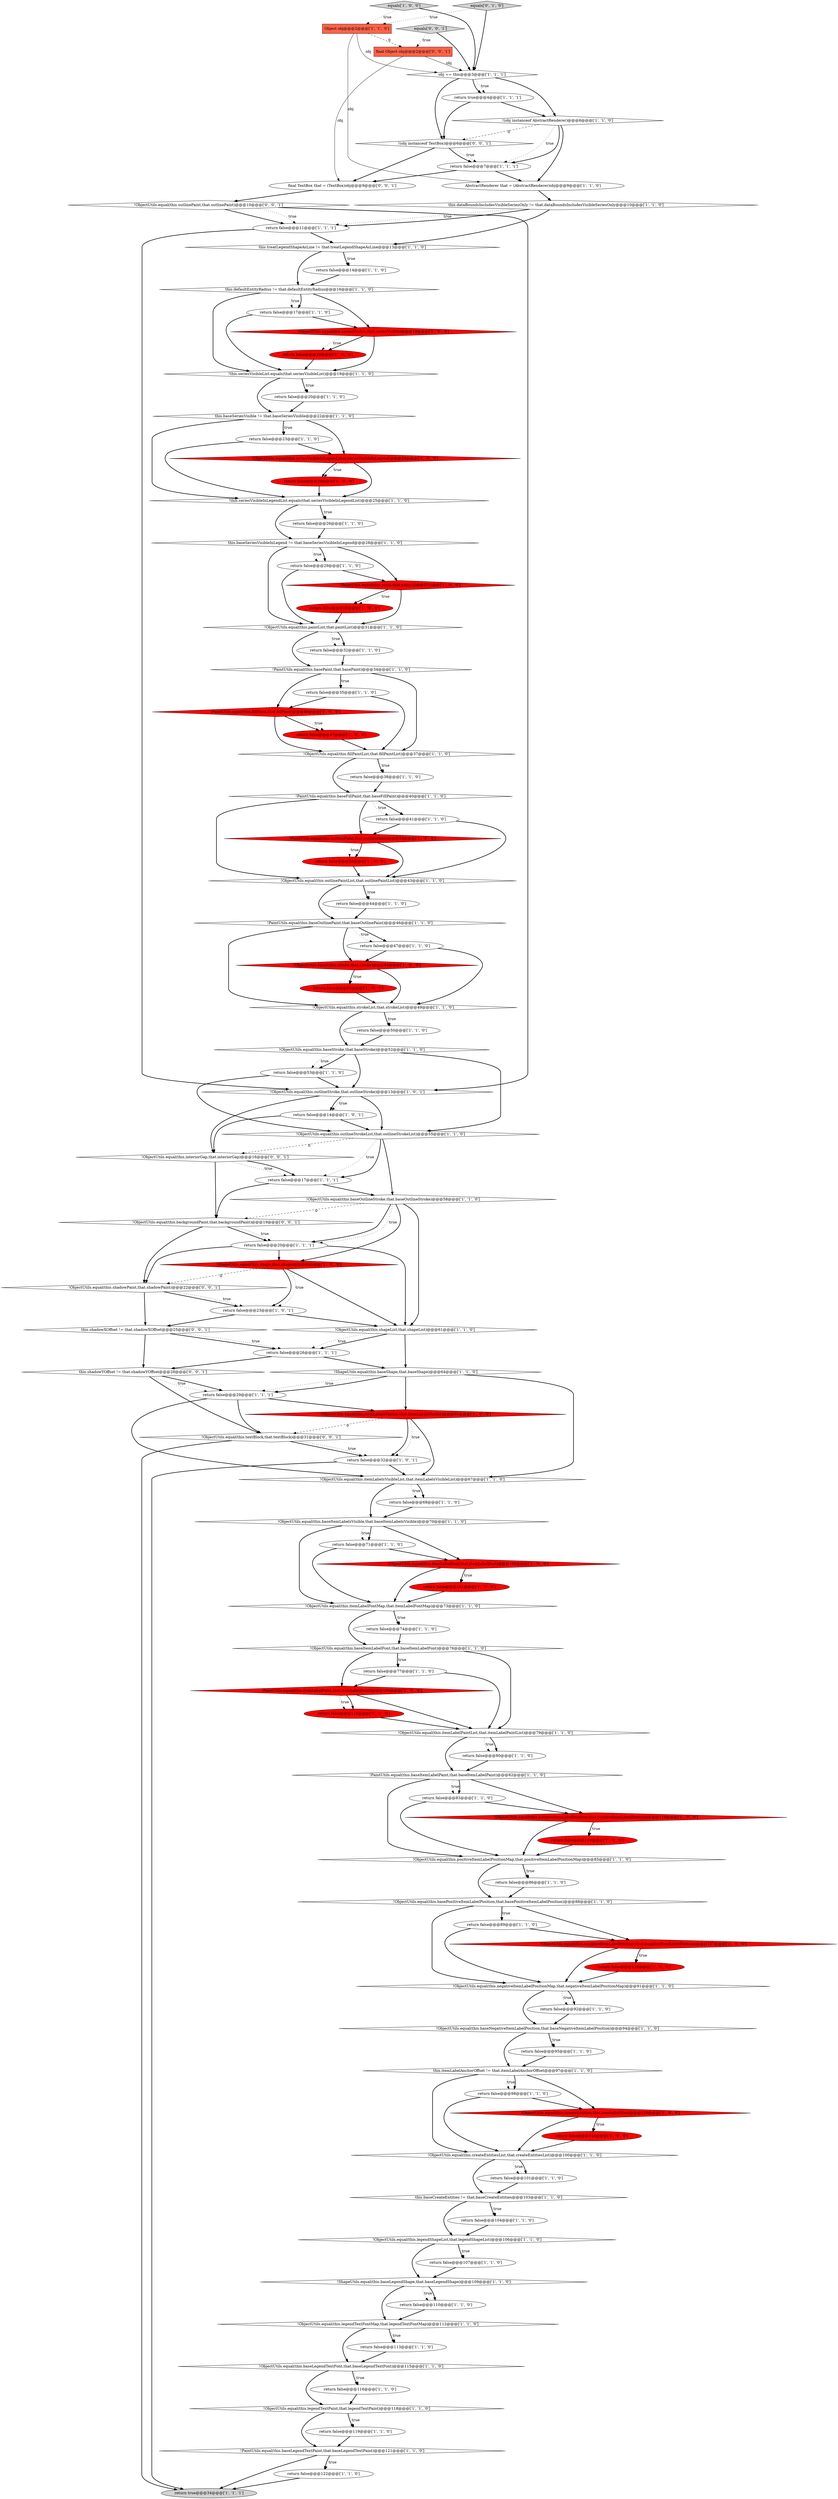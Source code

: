 digraph {
77 [style = filled, label = "!ObjectUtils.equal(this.fillPaintList,that.fillPaintList)@@@37@@@['1', '1', '0']", fillcolor = white, shape = diamond image = "AAA0AAABBB1BBB"];
13 [style = filled, label = "return false@@@44@@@['1', '1', '0']", fillcolor = white, shape = ellipse image = "AAA0AAABBB1BBB"];
15 [style = filled, label = "!ObjectUtils.equal(this.paintList,that.paintList)@@@31@@@['1', '1', '0']", fillcolor = white, shape = diamond image = "AAA0AAABBB1BBB"];
86 [style = filled, label = "!ObjectUtils.equal(this.basePositiveItemLabelPosition,that.basePositiveItemLabelPosition)@@@88@@@['1', '1', '0']", fillcolor = white, shape = diamond image = "AAA0AAABBB1BBB"];
39 [style = filled, label = "AbstractRenderer that = (AbstractRenderer)obj@@@9@@@['1', '1', '0']", fillcolor = white, shape = ellipse image = "AAA0AAABBB1BBB"];
35 [style = filled, label = "return false@@@101@@@['1', '1', '0']", fillcolor = white, shape = ellipse image = "AAA0AAABBB1BBB"];
52 [style = filled, label = "return false@@@77@@@['1', '1', '0']", fillcolor = white, shape = ellipse image = "AAA0AAABBB1BBB"];
84 [style = filled, label = "return false@@@14@@@['1', '0', '1']", fillcolor = white, shape = ellipse image = "AAA0AAABBB1BBB"];
95 [style = filled, label = "this.baseCreateEntities != that.baseCreateEntities@@@103@@@['1', '1', '0']", fillcolor = white, shape = diamond image = "AAA0AAABBB1BBB"];
30 [style = filled, label = "!PaintUtils.equal(this.outlinePaint,that.outlinePaint)@@@55@@@['1', '0', '0']", fillcolor = red, shape = diamond image = "AAA1AAABBB1BBB"];
105 [style = filled, label = "return false@@@128@@@['1', '0', '0']", fillcolor = red, shape = ellipse image = "AAA1AAABBB1BBB"];
1 [style = filled, label = "equals['1', '0', '0']", fillcolor = lightgray, shape = diamond image = "AAA0AAABBB1BBB"];
21 [style = filled, label = "return false@@@86@@@['1', '1', '0']", fillcolor = white, shape = ellipse image = "AAA0AAABBB1BBB"];
80 [style = filled, label = "!ObjectUtils.equal(this.baseLegendTextFont,that.baseLegendTextFont)@@@115@@@['1', '1', '0']", fillcolor = white, shape = diamond image = "AAA0AAABBB1BBB"];
4 [style = filled, label = "!(obj instanceof AbstractRenderer)@@@6@@@['1', '1', '0']", fillcolor = white, shape = diamond image = "AAA0AAABBB1BBB"];
83 [style = filled, label = "return false@@@26@@@['1', '1', '1']", fillcolor = white, shape = ellipse image = "AAA0AAABBB1BBB"];
36 [style = filled, label = "!ShapeUtils.equal(this.baseLegendShape,that.baseLegendShape)@@@109@@@['1', '1', '0']", fillcolor = white, shape = diamond image = "AAA0AAABBB1BBB"];
40 [style = filled, label = "return false@@@47@@@['1', '0', '0']", fillcolor = red, shape = ellipse image = "AAA1AAABBB1BBB"];
76 [style = filled, label = "!ObjectUtils.equal(this.baseItemLabelFont,that.baseItemLabelFont)@@@76@@@['1', '1', '0']", fillcolor = white, shape = diamond image = "AAA0AAABBB1BBB"];
38 [style = filled, label = "return false@@@7@@@['1', '1', '1']", fillcolor = white, shape = ellipse image = "AAA0AAABBB1BBB"];
14 [style = filled, label = "return false@@@71@@@['1', '1', '0']", fillcolor = white, shape = ellipse image = "AAA0AAABBB1BBB"];
63 [style = filled, label = "obj == this@@@3@@@['1', '1', '1']", fillcolor = white, shape = diamond image = "AAA0AAABBB1BBB"];
106 [style = filled, label = "return false@@@11@@@['1', '1', '1']", fillcolor = white, shape = ellipse image = "AAA0AAABBB1BBB"];
75 [style = filled, label = "return false@@@32@@@['1', '0', '1']", fillcolor = white, shape = ellipse image = "AAA0AAABBB1BBB"];
104 [style = filled, label = "return false@@@20@@@['1', '1', '0']", fillcolor = white, shape = ellipse image = "AAA0AAABBB1BBB"];
24 [style = filled, label = "return false@@@65@@@['1', '0', '0']", fillcolor = red, shape = ellipse image = "AAA1AAABBB1BBB"];
37 [style = filled, label = "return false@@@29@@@['1', '1', '1']", fillcolor = white, shape = ellipse image = "AAA0AAABBB1BBB"];
67 [style = filled, label = "return false@@@80@@@['1', '1', '0']", fillcolor = white, shape = ellipse image = "AAA0AAABBB1BBB"];
115 [style = filled, label = "!ObjectUtils.equal(this.backgroundPaint,that.backgroundPaint)@@@19@@@['0', '0', '1']", fillcolor = white, shape = diamond image = "AAA0AAABBB3BBB"];
31 [style = filled, label = "return false@@@89@@@['1', '1', '0']", fillcolor = white, shape = ellipse image = "AAA0AAABBB1BBB"];
73 [style = filled, label = "!PaintUtils.equal(this.baseLegendTextPaint,that.baseLegendTextPaint)@@@121@@@['1', '1', '0']", fillcolor = white, shape = diamond image = "AAA0AAABBB1BBB"];
18 [style = filled, label = "return true@@@4@@@['1', '1', '1']", fillcolor = white, shape = ellipse image = "AAA0AAABBB1BBB"];
23 [style = filled, label = "!PaintUtils.equal(this.baseOutlinePaint,that.baseOutlinePaint)@@@46@@@['1', '1', '0']", fillcolor = white, shape = diamond image = "AAA0AAABBB1BBB"];
59 [style = filled, label = "return false@@@92@@@['1', '1', '0']", fillcolor = white, shape = ellipse image = "AAA0AAABBB1BBB"];
25 [style = filled, label = "!ObjectUtils.equal(this.itemLabelPaintList,that.itemLabelPaintList)@@@79@@@['1', '1', '0']", fillcolor = white, shape = diamond image = "AAA0AAABBB1BBB"];
0 [style = filled, label = "!ShapeUtils.equal(this.baseShape,that.baseShape)@@@64@@@['1', '1', '0']", fillcolor = white, shape = diamond image = "AAA0AAABBB1BBB"];
7 [style = filled, label = "return false@@@119@@@['1', '0', '0']", fillcolor = red, shape = ellipse image = "AAA1AAABBB1BBB"];
11 [style = filled, label = "return false@@@140@@@['1', '0', '0']", fillcolor = red, shape = ellipse image = "AAA1AAABBB1BBB"];
87 [style = filled, label = "!ObjectUtils.equal(this.stroke,that.stroke)@@@64@@@['1', '0', '0']", fillcolor = red, shape = diamond image = "AAA1AAABBB1BBB"];
41 [style = filled, label = "return false@@@74@@@['1', '1', '0']", fillcolor = white, shape = ellipse image = "AAA0AAABBB1BBB"];
3 [style = filled, label = "!this.seriesVisibleList.equals(that.seriesVisibleList)@@@19@@@['1', '1', '0']", fillcolor = white, shape = diamond image = "AAA0AAABBB1BBB"];
113 [style = filled, label = "!ObjectUtils.equal(this.shadowPaint,that.shadowPaint)@@@22@@@['0', '0', '1']", fillcolor = white, shape = diamond image = "AAA0AAABBB3BBB"];
56 [style = filled, label = "!ObjectUtils.equal(this.outlineStroke,that.outlineStroke)@@@13@@@['1', '0', '1']", fillcolor = white, shape = diamond image = "AAA0AAABBB1BBB"];
27 [style = filled, label = "!ObjectUtils.equal(this.strokeList,that.strokeList)@@@49@@@['1', '1', '0']", fillcolor = white, shape = diamond image = "AAA0AAABBB1BBB"];
10 [style = filled, label = "!ObjectUtils.equal(this.legendShapeList,that.legendShapeList)@@@106@@@['1', '1', '0']", fillcolor = white, shape = diamond image = "AAA0AAABBB1BBB"];
85 [style = filled, label = "return false@@@23@@@['1', '1', '0']", fillcolor = white, shape = ellipse image = "AAA0AAABBB1BBB"];
93 [style = filled, label = "return false@@@83@@@['1', '1', '0']", fillcolor = white, shape = ellipse image = "AAA0AAABBB1BBB"];
51 [style = filled, label = "!PaintUtils.equal(this.baseFillPaint,that.baseFillPaint)@@@40@@@['1', '1', '0']", fillcolor = white, shape = diamond image = "AAA0AAABBB1BBB"];
64 [style = filled, label = "!ObjectUtils.equal(this.itemLabelsVisibleList,that.itemLabelsVisibleList)@@@67@@@['1', '1', '0']", fillcolor = white, shape = diamond image = "AAA0AAABBB1BBB"];
81 [style = filled, label = "return false@@@53@@@['1', '1', '0']", fillcolor = white, shape = ellipse image = "AAA0AAABBB1BBB"];
100 [style = filled, label = "!this.seriesVisibleInLegendList.equals(that.seriesVisibleInLegendList)@@@25@@@['1', '1', '0']", fillcolor = white, shape = diamond image = "AAA0AAABBB1BBB"];
69 [style = filled, label = "return false@@@17@@@['1', '1', '0']", fillcolor = white, shape = ellipse image = "AAA0AAABBB1BBB"];
71 [style = filled, label = "return false@@@29@@@['1', '0', '0']", fillcolor = red, shape = ellipse image = "AAA1AAABBB1BBB"];
98 [style = filled, label = "return false@@@20@@@['1', '1', '1']", fillcolor = white, shape = ellipse image = "AAA0AAABBB1BBB"];
89 [style = filled, label = "this.dataBoundsIncludesVisibleSeriesOnly != that.dataBoundsIncludesVisibleSeriesOnly@@@10@@@['1', '1', '0']", fillcolor = white, shape = diamond image = "AAA0AAABBB1BBB"];
121 [style = filled, label = "this.shadowXOffset != that.shadowXOffset@@@25@@@['0', '0', '1']", fillcolor = white, shape = diamond image = "AAA0AAABBB3BBB"];
48 [style = filled, label = "return false@@@110@@@['1', '0', '0']", fillcolor = red, shape = ellipse image = "AAA1AAABBB1BBB"];
112 [style = filled, label = "equals['0', '1', '0']", fillcolor = lightgray, shape = diamond image = "AAA0AAABBB2BBB"];
72 [style = filled, label = "return false@@@113@@@['1', '1', '0']", fillcolor = white, shape = ellipse image = "AAA0AAABBB1BBB"];
99 [style = filled, label = "return false@@@95@@@['1', '1', '0']", fillcolor = white, shape = ellipse image = "AAA0AAABBB1BBB"];
123 [style = filled, label = "!ObjectUtils.equal(this.textBlock,that.textBlock)@@@31@@@['0', '0', '1']", fillcolor = white, shape = diamond image = "AAA0AAABBB3BBB"];
47 [style = filled, label = "return false@@@122@@@['1', '1', '0']", fillcolor = white, shape = ellipse image = "AAA0AAABBB1BBB"];
119 [style = filled, label = "!(obj instanceof TextBox)@@@6@@@['0', '0', '1']", fillcolor = white, shape = diamond image = "AAA0AAABBB3BBB"];
82 [style = filled, label = "return false@@@98@@@['1', '1', '0']", fillcolor = white, shape = ellipse image = "AAA0AAABBB1BBB"];
92 [style = filled, label = "return false@@@23@@@['1', '0', '1']", fillcolor = white, shape = ellipse image = "AAA0AAABBB1BBB"];
58 [style = filled, label = "!ObjectUtils.equal(this.legendTextFontMap,that.legendTextFontMap)@@@112@@@['1', '1', '0']", fillcolor = white, shape = diamond image = "AAA0AAABBB1BBB"];
116 [style = filled, label = "final Object obj@@@2@@@['0', '0', '1']", fillcolor = tomato, shape = box image = "AAA0AAABBB3BBB"];
17 [style = filled, label = "return false@@@41@@@['1', '1', '0']", fillcolor = white, shape = ellipse image = "AAA0AAABBB1BBB"];
46 [style = filled, label = "return false@@@116@@@['1', '1', '0']", fillcolor = white, shape = ellipse image = "AAA0AAABBB1BBB"];
16 [style = filled, label = "!ObjectUtils.equal(this.negativeItemLabelPosition,that.negativeItemLabelPosition)@@@127@@@['1', '0', '0']", fillcolor = red, shape = diamond image = "AAA1AAABBB1BBB"];
32 [style = filled, label = "!ObjectUtils.equal(this.positiveItemLabelPosition,that.positiveItemLabelPosition)@@@118@@@['1', '0', '0']", fillcolor = red, shape = diamond image = "AAA1AAABBB1BBB"];
61 [style = filled, label = "!ObjectUtils.equal(this.createEntitiesList,that.createEntitiesList)@@@100@@@['1', '1', '0']", fillcolor = white, shape = diamond image = "AAA0AAABBB1BBB"];
5 [style = filled, label = "!ObjectUtils.equal(this.outlineStrokeList,that.outlineStrokeList)@@@55@@@['1', '1', '0']", fillcolor = white, shape = diamond image = "AAA0AAABBB1BBB"];
66 [style = filled, label = "return true@@@34@@@['1', '1', '1']", fillcolor = lightgray, shape = ellipse image = "AAA0AAABBB1BBB"];
107 [style = filled, label = "this.treatLegendShapeAsLine != that.treatLegendShapeAsLine@@@13@@@['1', '1', '0']", fillcolor = white, shape = diamond image = "AAA0AAABBB1BBB"];
122 [style = filled, label = "this.shadowYOffset != that.shadowYOffset@@@28@@@['0', '0', '1']", fillcolor = white, shape = diamond image = "AAA0AAABBB3BBB"];
111 [style = filled, label = "return false@@@110@@@['1', '1', '0']", fillcolor = white, shape = ellipse image = "AAA0AAABBB1BBB"];
109 [style = filled, label = "return false@@@29@@@['1', '1', '0']", fillcolor = white, shape = ellipse image = "AAA0AAABBB1BBB"];
20 [style = filled, label = "!ObjectUtils.equal(this.itemLabelsVisible,that.itemLabelsVisible)@@@91@@@['1', '0', '0']", fillcolor = red, shape = diamond image = "AAA1AAABBB1BBB"];
45 [style = filled, label = "!ObjectUtils.equal(this.baseOutlineStroke,that.baseOutlineStroke)@@@58@@@['1', '1', '0']", fillcolor = white, shape = diamond image = "AAA0AAABBB1BBB"];
90 [style = filled, label = "!PaintUtils.equal(this.paint,that.paint)@@@37@@@['1', '0', '0']", fillcolor = red, shape = diamond image = "AAA1AAABBB1BBB"];
57 [style = filled, label = "return false@@@104@@@['1', '1', '0']", fillcolor = white, shape = ellipse image = "AAA0AAABBB1BBB"];
108 [style = filled, label = "return false@@@50@@@['1', '1', '0']", fillcolor = white, shape = ellipse image = "AAA0AAABBB1BBB"];
55 [style = filled, label = "return false@@@32@@@['1', '1', '0']", fillcolor = white, shape = ellipse image = "AAA0AAABBB1BBB"];
110 [style = filled, label = "this.baseSeriesVisibleInLegend != that.baseSeriesVisibleInLegend@@@28@@@['1', '1', '0']", fillcolor = white, shape = diamond image = "AAA0AAABBB1BBB"];
28 [style = filled, label = "!ObjectUtils.equal(this.baseNegativeItemLabelPosition,that.baseNegativeItemLabelPosition)@@@94@@@['1', '1', '0']", fillcolor = white, shape = diamond image = "AAA0AAABBB1BBB"];
78 [style = filled, label = "return false@@@35@@@['1', '1', '0']", fillcolor = white, shape = ellipse image = "AAA0AAABBB1BBB"];
94 [style = filled, label = "!PaintUtils.equal(this.itemLabelPaint,that.itemLabelPaint)@@@109@@@['1', '0', '0']", fillcolor = red, shape = diamond image = "AAA1AAABBB1BBB"];
19 [style = filled, label = "return false@@@38@@@['1', '1', '0']", fillcolor = white, shape = ellipse image = "AAA0AAABBB1BBB"];
74 [style = filled, label = "return false@@@101@@@['1', '0', '0']", fillcolor = red, shape = ellipse image = "AAA1AAABBB1BBB"];
65 [style = filled, label = "return false@@@47@@@['1', '1', '0']", fillcolor = white, shape = ellipse image = "AAA0AAABBB1BBB"];
42 [style = filled, label = "!ShapeUtils.equal(this.shape,that.shape)@@@82@@@['1', '0', '0']", fillcolor = red, shape = diamond image = "AAA1AAABBB1BBB"];
29 [style = filled, label = "return false@@@38@@@['1', '0', '0']", fillcolor = red, shape = ellipse image = "AAA1AAABBB1BBB"];
97 [style = filled, label = "!PaintUtils.equal(this.fillPaint,that.fillPaint)@@@46@@@['1', '0', '0']", fillcolor = red, shape = diamond image = "AAA1AAABBB1BBB"];
44 [style = filled, label = "!ObjectUtils.equal(this.negativeItemLabelPositionMap,that.negativeItemLabelPositionMap)@@@91@@@['1', '1', '0']", fillcolor = white, shape = diamond image = "AAA0AAABBB1BBB"];
60 [style = filled, label = "return false@@@107@@@['1', '1', '0']", fillcolor = white, shape = ellipse image = "AAA0AAABBB1BBB"];
62 [style = filled, label = "return false@@@68@@@['1', '1', '0']", fillcolor = white, shape = ellipse image = "AAA0AAABBB1BBB"];
79 [style = filled, label = "!ObjectUtils.equal(this.baseItemLabelsVisible,that.baseItemLabelsVisible)@@@70@@@['1', '1', '0']", fillcolor = white, shape = diamond image = "AAA0AAABBB1BBB"];
88 [style = filled, label = "!ObjectUtils.equal(this.itemLabelFont,that.itemLabelFont)@@@100@@@['1', '0', '0']", fillcolor = red, shape = diamond image = "AAA1AAABBB1BBB"];
43 [style = filled, label = "!ObjectUtils.equal(this.baseStroke,that.baseStroke)@@@52@@@['1', '1', '0']", fillcolor = white, shape = diamond image = "AAA0AAABBB1BBB"];
8 [style = filled, label = "!ObjectUtils.equal(this.itemLabelFontMap,that.itemLabelFontMap)@@@73@@@['1', '1', '0']", fillcolor = white, shape = diamond image = "AAA0AAABBB1BBB"];
9 [style = filled, label = "return false@@@20@@@['1', '0', '0']", fillcolor = red, shape = ellipse image = "AAA1AAABBB1BBB"];
12 [style = filled, label = "return false@@@119@@@['1', '1', '0']", fillcolor = white, shape = ellipse image = "AAA0AAABBB1BBB"];
70 [style = filled, label = "!ObjectUtils.equal(this.positiveItemLabelPositionMap,that.positiveItemLabelPositionMap)@@@85@@@['1', '1', '0']", fillcolor = white, shape = diamond image = "AAA0AAABBB1BBB"];
91 [style = filled, label = "!ObjectUtils.equal(this.outlinePaintList,that.outlinePaintList)@@@43@@@['1', '1', '0']", fillcolor = white, shape = diamond image = "AAA0AAABBB1BBB"];
120 [style = filled, label = "!ObjectUtils.equal(this.outlinePaint,that.outlinePaint)@@@10@@@['0', '0', '1']", fillcolor = white, shape = diamond image = "AAA0AAABBB3BBB"];
117 [style = filled, label = "final TextBox that = (TextBox)obj@@@9@@@['0', '0', '1']", fillcolor = white, shape = ellipse image = "AAA0AAABBB3BBB"];
49 [style = filled, label = "this.itemLabelAnchorOffset != that.itemLabelAnchorOffset@@@97@@@['1', '1', '0']", fillcolor = white, shape = diamond image = "AAA0AAABBB1BBB"];
102 [style = filled, label = "Object obj@@@2@@@['1', '1', '0']", fillcolor = tomato, shape = box image = "AAA0AAABBB1BBB"];
6 [style = filled, label = "!ObjectUtils.equal(this.seriesVisibleInLegend,that.seriesVisibleInLegend)@@@28@@@['1', '0', '0']", fillcolor = red, shape = diamond image = "AAA1AAABBB1BBB"];
50 [style = filled, label = "return false@@@56@@@['1', '0', '0']", fillcolor = red, shape = ellipse image = "AAA1AAABBB1BBB"];
114 [style = filled, label = "equals['0', '0', '1']", fillcolor = lightgray, shape = diamond image = "AAA0AAABBB3BBB"];
103 [style = filled, label = "!ObjectUtils.equal(this.legendTextPaint,that.legendTextPaint)@@@118@@@['1', '1', '0']", fillcolor = white, shape = diamond image = "AAA0AAABBB1BBB"];
118 [style = filled, label = "!ObjectUtils.equal(this.interiorGap,that.interiorGap)@@@16@@@['0', '0', '1']", fillcolor = white, shape = diamond image = "AAA0AAABBB3BBB"];
53 [style = filled, label = "this.defaultEntityRadius != that.defaultEntityRadius@@@16@@@['1', '1', '0']", fillcolor = white, shape = diamond image = "AAA0AAABBB1BBB"];
34 [style = filled, label = "return false@@@14@@@['1', '1', '0']", fillcolor = white, shape = ellipse image = "AAA0AAABBB1BBB"];
68 [style = filled, label = "!ObjectUtils.equal(this.shapeList,that.shapeList)@@@61@@@['1', '1', '0']", fillcolor = white, shape = diamond image = "AAA0AAABBB1BBB"];
33 [style = filled, label = "!ObjectUtils.equal(this.createEntities,that.createEntities)@@@139@@@['1', '0', '0']", fillcolor = red, shape = diamond image = "AAA1AAABBB1BBB"];
101 [style = filled, label = "!PaintUtils.equal(this.basePaint,that.basePaint)@@@34@@@['1', '1', '0']", fillcolor = white, shape = diamond image = "AAA0AAABBB1BBB"];
26 [style = filled, label = "this.baseSeriesVisible != that.baseSeriesVisible@@@22@@@['1', '1', '0']", fillcolor = white, shape = diamond image = "AAA0AAABBB1BBB"];
22 [style = filled, label = "return false@@@26@@@['1', '1', '0']", fillcolor = white, shape = ellipse image = "AAA0AAABBB1BBB"];
54 [style = filled, label = "return false@@@17@@@['1', '1', '1']", fillcolor = white, shape = ellipse image = "AAA0AAABBB1BBB"];
96 [style = filled, label = "!PaintUtils.equal(this.baseItemLabelPaint,that.baseItemLabelPaint)@@@82@@@['1', '1', '0']", fillcolor = white, shape = diamond image = "AAA0AAABBB1BBB"];
2 [style = filled, label = "!ObjectUtils.equal(this.seriesVisible,that.seriesVisible)@@@19@@@['1', '0', '0']", fillcolor = red, shape = diamond image = "AAA1AAABBB1BBB"];
87->24 [style = dotted, label="true"];
83->122 [style = bold, label=""];
67->96 [style = bold, label=""];
15->55 [style = bold, label=""];
29->15 [style = bold, label=""];
79->8 [style = bold, label=""];
92->121 [style = bold, label=""];
4->38 [style = dotted, label="true"];
89->106 [style = dotted, label="true"];
114->116 [style = dotted, label="true"];
53->69 [style = bold, label=""];
70->86 [style = bold, label=""];
74->8 [style = bold, label=""];
73->47 [style = dotted, label="true"];
94->48 [style = bold, label=""];
101->77 [style = bold, label=""];
82->61 [style = bold, label=""];
100->22 [style = dotted, label="true"];
80->103 [style = bold, label=""];
76->52 [style = bold, label=""];
36->111 [style = dotted, label="true"];
52->94 [style = bold, label=""];
43->81 [style = bold, label=""];
5->45 [style = bold, label=""];
82->33 [style = bold, label=""];
38->39 [style = bold, label=""];
3->104 [style = bold, label=""];
68->0 [style = bold, label=""];
97->40 [style = dotted, label="true"];
55->101 [style = bold, label=""];
28->99 [style = bold, label=""];
123->66 [style = bold, label=""];
113->121 [style = bold, label=""];
72->80 [style = bold, label=""];
64->79 [style = bold, label=""];
33->11 [style = bold, label=""];
123->75 [style = bold, label=""];
89->106 [style = bold, label=""];
7->70 [style = bold, label=""];
65->87 [style = bold, label=""];
117->120 [style = bold, label=""];
16->105 [style = dotted, label="true"];
45->68 [style = bold, label=""];
77->19 [style = dotted, label="true"];
123->75 [style = dotted, label="true"];
49->82 [style = dotted, label="true"];
51->17 [style = bold, label=""];
50->91 [style = bold, label=""];
61->35 [style = dotted, label="true"];
102->63 [style = solid, label="obj"];
99->49 [style = bold, label=""];
45->42 [style = bold, label=""];
98->68 [style = bold, label=""];
104->26 [style = bold, label=""];
73->66 [style = bold, label=""];
113->92 [style = bold, label=""];
32->70 [style = bold, label=""];
106->56 [style = bold, label=""];
79->88 [style = bold, label=""];
24->27 [style = bold, label=""];
95->57 [style = bold, label=""];
20->123 [style = dashed, label="0"];
34->53 [style = bold, label=""];
122->37 [style = bold, label=""];
15->101 [style = bold, label=""];
33->11 [style = dotted, label="true"];
30->91 [style = bold, label=""];
4->119 [style = dashed, label="0"];
78->97 [style = bold, label=""];
4->38 [style = bold, label=""];
107->53 [style = bold, label=""];
63->18 [style = bold, label=""];
64->62 [style = dotted, label="true"];
96->70 [style = bold, label=""];
109->90 [style = bold, label=""];
23->65 [style = bold, label=""];
91->23 [style = bold, label=""];
118->115 [style = bold, label=""];
102->39 [style = solid, label="obj"];
39->89 [style = bold, label=""];
23->65 [style = dotted, label="true"];
62->79 [style = bold, label=""];
77->51 [style = bold, label=""];
42->68 [style = bold, label=""];
84->5 [style = bold, label=""];
76->25 [style = bold, label=""];
51->30 [style = bold, label=""];
30->50 [style = dotted, label="true"];
120->106 [style = dotted, label="true"];
88->74 [style = dotted, label="true"];
68->83 [style = bold, label=""];
25->96 [style = bold, label=""];
32->7 [style = bold, label=""];
116->63 [style = solid, label="obj"];
2->9 [style = bold, label=""];
116->117 [style = solid, label="obj"];
49->82 [style = bold, label=""];
26->6 [style = bold, label=""];
112->63 [style = bold, label=""];
18->119 [style = bold, label=""];
75->64 [style = bold, label=""];
115->98 [style = bold, label=""];
76->52 [style = dotted, label="true"];
102->116 [style = dashed, label="0"];
106->107 [style = bold, label=""];
20->75 [style = bold, label=""];
36->58 [style = bold, label=""];
41->76 [style = bold, label=""];
93->70 [style = bold, label=""];
81->56 [style = bold, label=""];
65->27 [style = bold, label=""];
75->66 [style = bold, label=""];
101->78 [style = dotted, label="true"];
18->4 [style = bold, label=""];
85->6 [style = bold, label=""];
71->100 [style = bold, label=""];
6->71 [style = dotted, label="true"];
110->109 [style = bold, label=""];
23->87 [style = bold, label=""];
42->92 [style = bold, label=""];
94->25 [style = bold, label=""];
70->21 [style = bold, label=""];
58->80 [style = bold, label=""];
0->37 [style = dotted, label="true"];
22->110 [style = bold, label=""];
37->123 [style = bold, label=""];
0->20 [style = bold, label=""];
114->63 [style = bold, label=""];
14->8 [style = bold, label=""];
70->21 [style = dotted, label="true"];
59->28 [style = bold, label=""];
51->17 [style = dotted, label="true"];
11->61 [style = bold, label=""];
8->76 [style = bold, label=""];
1->63 [style = bold, label=""];
103->12 [style = bold, label=""];
91->13 [style = bold, label=""];
79->14 [style = dotted, label="true"];
42->113 [style = dashed, label="0"];
10->60 [style = bold, label=""];
45->98 [style = bold, label=""];
6->71 [style = bold, label=""];
95->57 [style = dotted, label="true"];
16->105 [style = bold, label=""];
122->123 [style = bold, label=""];
100->110 [style = bold, label=""];
92->68 [style = bold, label=""];
63->119 [style = bold, label=""];
27->43 [style = bold, label=""];
8->41 [style = bold, label=""];
87->27 [style = bold, label=""];
53->69 [style = dotted, label="true"];
95->10 [style = bold, label=""];
98->113 [style = bold, label=""];
4->39 [style = bold, label=""];
2->3 [style = bold, label=""];
14->88 [style = bold, label=""];
28->49 [style = bold, label=""];
96->93 [style = dotted, label="true"];
32->7 [style = dotted, label="true"];
3->26 [style = bold, label=""];
56->5 [style = bold, label=""];
86->16 [style = bold, label=""];
118->54 [style = dotted, label="true"];
88->74 [style = bold, label=""];
108->43 [style = bold, label=""];
97->40 [style = bold, label=""];
38->117 [style = bold, label=""];
8->41 [style = dotted, label="true"];
69->2 [style = bold, label=""];
90->29 [style = bold, label=""];
12->73 [style = bold, label=""];
49->61 [style = bold, label=""];
100->22 [style = bold, label=""];
85->100 [style = bold, label=""];
84->118 [style = bold, label=""];
26->85 [style = dotted, label="true"];
91->13 [style = dotted, label="true"];
28->99 [style = dotted, label="true"];
30->50 [style = bold, label=""];
96->32 [style = bold, label=""];
119->38 [style = dotted, label="true"];
88->8 [style = bold, label=""];
112->102 [style = dotted, label="true"];
103->12 [style = dotted, label="true"];
26->100 [style = bold, label=""];
121->83 [style = bold, label=""];
118->54 [style = bold, label=""];
43->81 [style = dotted, label="true"];
115->98 [style = dotted, label="true"];
58->72 [style = bold, label=""];
64->62 [style = bold, label=""];
97->77 [style = bold, label=""];
2->9 [style = dotted, label="true"];
86->31 [style = dotted, label="true"];
101->97 [style = bold, label=""];
105->44 [style = bold, label=""];
43->5 [style = bold, label=""];
31->44 [style = bold, label=""];
16->44 [style = bold, label=""];
3->104 [style = dotted, label="true"];
45->98 [style = dotted, label="true"];
86->44 [style = bold, label=""];
6->100 [style = bold, label=""];
20->64 [style = bold, label=""];
42->92 [style = dotted, label="true"];
93->32 [style = bold, label=""];
21->86 [style = bold, label=""];
60->36 [style = bold, label=""];
27->108 [style = dotted, label="true"];
37->64 [style = bold, label=""];
107->34 [style = dotted, label="true"];
44->59 [style = dotted, label="true"];
87->24 [style = bold, label=""];
36->111 [style = bold, label=""];
9->3 [style = bold, label=""];
69->3 [style = bold, label=""];
120->106 [style = bold, label=""];
101->78 [style = bold, label=""];
90->29 [style = dotted, label="true"];
5->118 [style = dashed, label="0"];
19->51 [style = bold, label=""];
119->38 [style = bold, label=""];
113->92 [style = dotted, label="true"];
46->103 [style = bold, label=""];
120->56 [style = bold, label=""];
115->113 [style = bold, label=""];
98->42 [style = bold, label=""];
61->35 [style = bold, label=""];
110->109 [style = dotted, label="true"];
63->4 [style = bold, label=""];
5->54 [style = bold, label=""];
54->45 [style = bold, label=""];
33->61 [style = bold, label=""];
119->117 [style = bold, label=""];
45->115 [style = dashed, label="0"];
54->115 [style = bold, label=""];
0->37 [style = bold, label=""];
23->27 [style = bold, label=""];
27->108 [style = bold, label=""];
31->16 [style = bold, label=""];
89->107 [style = bold, label=""];
110->15 [style = bold, label=""];
53->3 [style = bold, label=""];
47->66 [style = bold, label=""];
83->0 [style = bold, label=""];
37->20 [style = bold, label=""];
81->5 [style = bold, label=""];
122->37 [style = dotted, label="true"];
40->77 [style = bold, label=""];
17->30 [style = bold, label=""];
86->31 [style = bold, label=""];
56->118 [style = bold, label=""];
35->95 [style = bold, label=""];
103->73 [style = bold, label=""];
51->91 [style = bold, label=""];
110->90 [style = bold, label=""];
111->58 [style = bold, label=""];
25->67 [style = dotted, label="true"];
1->102 [style = dotted, label="true"];
76->94 [style = bold, label=""];
63->18 [style = dotted, label="true"];
109->15 [style = bold, label=""];
53->2 [style = bold, label=""];
79->14 [style = bold, label=""];
10->36 [style = bold, label=""];
73->47 [style = bold, label=""];
0->64 [style = bold, label=""];
78->77 [style = bold, label=""];
80->46 [style = bold, label=""];
56->84 [style = dotted, label="true"];
56->84 [style = bold, label=""];
17->91 [style = bold, label=""];
52->25 [style = bold, label=""];
90->15 [style = bold, label=""];
61->95 [style = bold, label=""];
44->28 [style = bold, label=""];
20->75 [style = dotted, label="true"];
49->33 [style = bold, label=""];
26->85 [style = bold, label=""];
13->23 [style = bold, label=""];
48->25 [style = bold, label=""];
5->54 [style = dotted, label="true"];
68->83 [style = dotted, label="true"];
58->72 [style = dotted, label="true"];
10->60 [style = dotted, label="true"];
96->93 [style = bold, label=""];
77->19 [style = bold, label=""];
121->122 [style = bold, label=""];
15->55 [style = dotted, label="true"];
25->67 [style = bold, label=""];
57->10 [style = bold, label=""];
107->34 [style = bold, label=""];
94->48 [style = dotted, label="true"];
43->56 [style = bold, label=""];
80->46 [style = dotted, label="true"];
44->59 [style = bold, label=""];
121->83 [style = dotted, label="true"];
}

